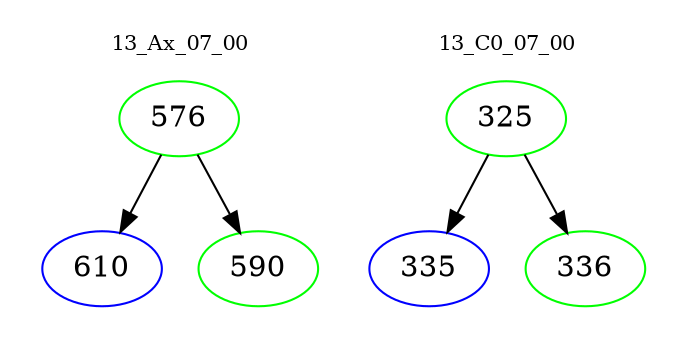 digraph{
subgraph cluster_0 {
color = white
label = "13_Ax_07_00";
fontsize=10;
T0_576 [label="576", color="green"]
T0_576 -> T0_610 [color="black"]
T0_610 [label="610", color="blue"]
T0_576 -> T0_590 [color="black"]
T0_590 [label="590", color="green"]
}
subgraph cluster_1 {
color = white
label = "13_C0_07_00";
fontsize=10;
T1_325 [label="325", color="green"]
T1_325 -> T1_335 [color="black"]
T1_335 [label="335", color="blue"]
T1_325 -> T1_336 [color="black"]
T1_336 [label="336", color="green"]
}
}

